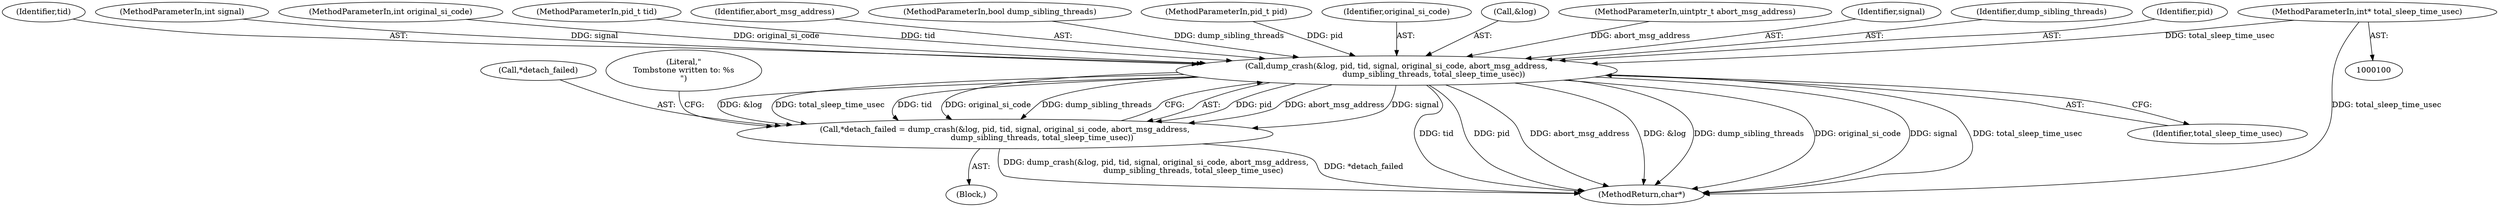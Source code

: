 digraph "0_Android_81df1cc77722000f8d0025c1ab00ced123aa573c@pointer" {
"1000108" [label="(MethodParameterIn,int* total_sleep_time_usec)"];
"1000165" [label="(Call,dump_crash(&log, pid, tid, signal, original_si_code, abort_msg_address,\n                              dump_sibling_threads, total_sleep_time_usec))"];
"1000162" [label="(Call,*detach_failed = dump_crash(&log, pid, tid, signal, original_si_code, abort_msg_address,\n                              dump_sibling_threads, total_sleep_time_usec))"];
"1000173" [label="(Identifier,dump_sibling_threads)"];
"1000168" [label="(Identifier,pid)"];
"1000169" [label="(Identifier,tid)"];
"1000103" [label="(MethodParameterIn,int signal)"];
"1000104" [label="(MethodParameterIn,int original_si_code)"];
"1000102" [label="(MethodParameterIn,pid_t tid)"];
"1000172" [label="(Identifier,abort_msg_address)"];
"1000106" [label="(MethodParameterIn,bool dump_sibling_threads)"];
"1000174" [label="(Identifier,total_sleep_time_usec)"];
"1000101" [label="(MethodParameterIn,pid_t pid)"];
"1000171" [label="(Identifier,original_si_code)"];
"1000163" [label="(Call,*detach_failed)"];
"1000162" [label="(Call,*detach_failed = dump_crash(&log, pid, tid, signal, original_si_code, abort_msg_address,\n                              dump_sibling_threads, total_sleep_time_usec))"];
"1000176" [label="(Literal,\"\nTombstone written to: %s\n\")"];
"1000165" [label="(Call,dump_crash(&log, pid, tid, signal, original_si_code, abort_msg_address,\n                              dump_sibling_threads, total_sleep_time_usec))"];
"1000166" [label="(Call,&log)"];
"1000109" [label="(Block,)"];
"1000105" [label="(MethodParameterIn,uintptr_t abort_msg_address)"];
"1000170" [label="(Identifier,signal)"];
"1000108" [label="(MethodParameterIn,int* total_sleep_time_usec)"];
"1000184" [label="(MethodReturn,char*)"];
"1000108" -> "1000100"  [label="AST: "];
"1000108" -> "1000184"  [label="DDG: total_sleep_time_usec"];
"1000108" -> "1000165"  [label="DDG: total_sleep_time_usec"];
"1000165" -> "1000162"  [label="AST: "];
"1000165" -> "1000174"  [label="CFG: "];
"1000166" -> "1000165"  [label="AST: "];
"1000168" -> "1000165"  [label="AST: "];
"1000169" -> "1000165"  [label="AST: "];
"1000170" -> "1000165"  [label="AST: "];
"1000171" -> "1000165"  [label="AST: "];
"1000172" -> "1000165"  [label="AST: "];
"1000173" -> "1000165"  [label="AST: "];
"1000174" -> "1000165"  [label="AST: "];
"1000162" -> "1000165"  [label="CFG: "];
"1000165" -> "1000184"  [label="DDG: tid"];
"1000165" -> "1000184"  [label="DDG: pid"];
"1000165" -> "1000184"  [label="DDG: abort_msg_address"];
"1000165" -> "1000184"  [label="DDG: &log"];
"1000165" -> "1000184"  [label="DDG: dump_sibling_threads"];
"1000165" -> "1000184"  [label="DDG: original_si_code"];
"1000165" -> "1000184"  [label="DDG: signal"];
"1000165" -> "1000184"  [label="DDG: total_sleep_time_usec"];
"1000165" -> "1000162"  [label="DDG: pid"];
"1000165" -> "1000162"  [label="DDG: abort_msg_address"];
"1000165" -> "1000162"  [label="DDG: signal"];
"1000165" -> "1000162"  [label="DDG: &log"];
"1000165" -> "1000162"  [label="DDG: total_sleep_time_usec"];
"1000165" -> "1000162"  [label="DDG: tid"];
"1000165" -> "1000162"  [label="DDG: original_si_code"];
"1000165" -> "1000162"  [label="DDG: dump_sibling_threads"];
"1000101" -> "1000165"  [label="DDG: pid"];
"1000102" -> "1000165"  [label="DDG: tid"];
"1000103" -> "1000165"  [label="DDG: signal"];
"1000104" -> "1000165"  [label="DDG: original_si_code"];
"1000105" -> "1000165"  [label="DDG: abort_msg_address"];
"1000106" -> "1000165"  [label="DDG: dump_sibling_threads"];
"1000162" -> "1000109"  [label="AST: "];
"1000163" -> "1000162"  [label="AST: "];
"1000176" -> "1000162"  [label="CFG: "];
"1000162" -> "1000184"  [label="DDG: *detach_failed"];
"1000162" -> "1000184"  [label="DDG: dump_crash(&log, pid, tid, signal, original_si_code, abort_msg_address,\n                              dump_sibling_threads, total_sleep_time_usec)"];
}
